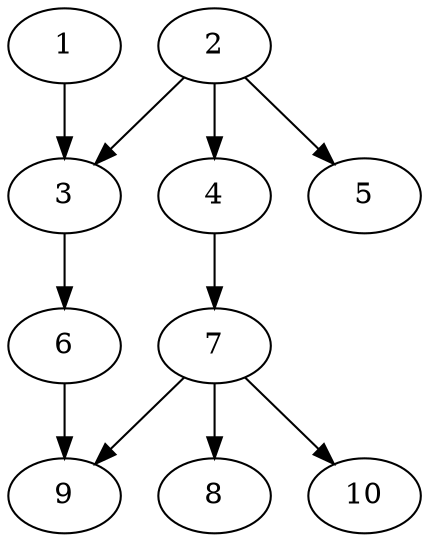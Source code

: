 // DAG automatically generated by daggen at Thu Oct  3 13:58:05 2019
// ./daggen --dot -n 10 --ccr 0.4 --fat 0.5 --regular 0.7 --density 0.6 --mindata 5242880 --maxdata 52428800 
digraph G {
  1 [size="114880000", alpha="0.09", expect_size="45952000"] 
  1 -> 3 [size ="45952000"]
  2 [size="56995840", alpha="0.06", expect_size="22798336"] 
  2 -> 3 [size ="22798336"]
  2 -> 4 [size ="22798336"]
  2 -> 5 [size ="22798336"]
  3 [size="46668800", alpha="0.12", expect_size="18667520"] 
  3 -> 6 [size ="18667520"]
  4 [size="44249600", alpha="0.05", expect_size="17699840"] 
  4 -> 7 [size ="17699840"]
  5 [size="24258560", alpha="0.01", expect_size="9703424"] 
  6 [size="113379840", alpha="0.13", expect_size="45351936"] 
  6 -> 9 [size ="45351936"]
  7 [size="85775360", alpha="0.18", expect_size="34310144"] 
  7 -> 8 [size ="34310144"]
  7 -> 9 [size ="34310144"]
  7 -> 10 [size ="34310144"]
  8 [size="92129280", alpha="0.12", expect_size="36851712"] 
  9 [size="44449280", alpha="0.04", expect_size="17779712"] 
  10 [size="58547200", alpha="0.11", expect_size="23418880"] 
}
